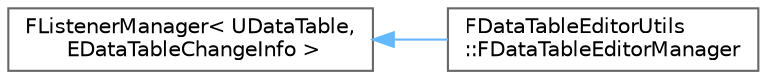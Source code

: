 digraph "Graphical Class Hierarchy"
{
 // INTERACTIVE_SVG=YES
 // LATEX_PDF_SIZE
  bgcolor="transparent";
  edge [fontname=Helvetica,fontsize=10,labelfontname=Helvetica,labelfontsize=10];
  node [fontname=Helvetica,fontsize=10,shape=box,height=0.2,width=0.4];
  rankdir="LR";
  Node0 [id="Node000000",label="FListenerManager\< UDataTable,\l EDataTableChangeInfo \>",height=0.2,width=0.4,color="grey40", fillcolor="white", style="filled",URL="$d8/da7/classFListenerManager.html",tooltip=" "];
  Node0 -> Node1 [id="edge4100_Node000000_Node000001",dir="back",color="steelblue1",style="solid",tooltip=" "];
  Node1 [id="Node000001",label="FDataTableEditorUtils\l::FDataTableEditorManager",height=0.2,width=0.4,color="grey40", fillcolor="white", style="filled",URL="$d8/d13/classFDataTableEditorUtils_1_1FDataTableEditorManager.html",tooltip=" "];
}
